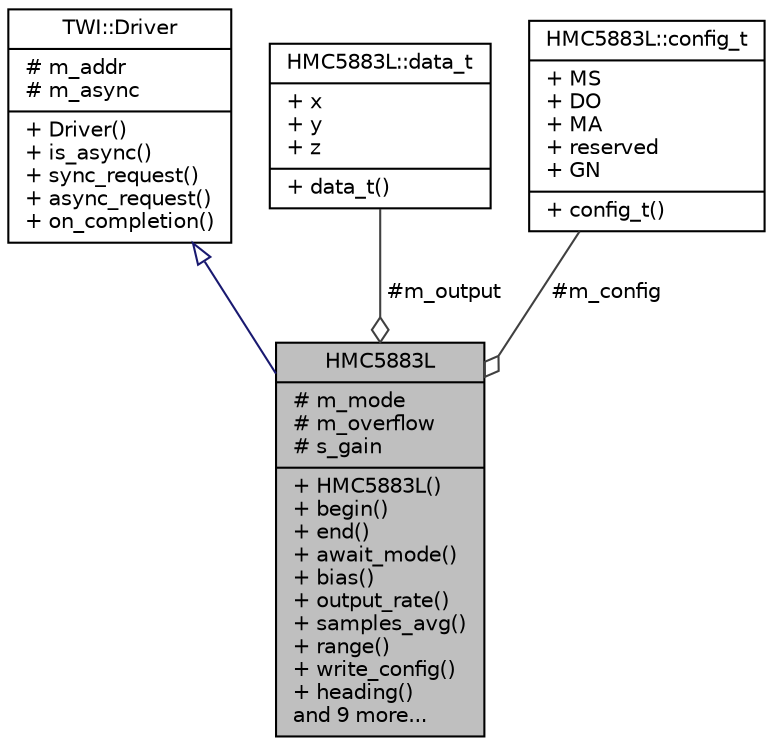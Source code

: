 digraph "HMC5883L"
{
  edge [fontname="Helvetica",fontsize="10",labelfontname="Helvetica",labelfontsize="10"];
  node [fontname="Helvetica",fontsize="10",shape=record];
  Node1 [label="{HMC5883L\n|# m_mode\l# m_overflow\l# s_gain\l|+ HMC5883L()\l+ begin()\l+ end()\l+ await_mode()\l+ bias()\l+ output_rate()\l+ samples_avg()\l+ range()\l+ write_config()\l+ heading()\land 9 more...\l}",height=0.2,width=0.4,color="black", fillcolor="grey75", style="filled", fontcolor="black"];
  Node2 -> Node1 [dir="back",color="midnightblue",fontsize="10",style="solid",arrowtail="onormal",fontname="Helvetica"];
  Node2 [label="{TWI::Driver\n|# m_addr\l# m_async\l|+ Driver()\l+ is_async()\l+ sync_request()\l+ async_request()\l+ on_completion()\l}",height=0.2,width=0.4,color="black", fillcolor="white", style="filled",URL="$dc/d02/classTWI_1_1Driver.html"];
  Node3 -> Node1 [color="grey25",fontsize="10",style="solid",label=" #m_output" ,arrowhead="odiamond",fontname="Helvetica"];
  Node3 [label="{HMC5883L::data_t\n|+ x\l+ y\l+ z\l|+ data_t()\l}",height=0.2,width=0.4,color="black", fillcolor="white", style="filled",URL="$dd/def/structHMC5883L_1_1data__t.html"];
  Node4 -> Node1 [color="grey25",fontsize="10",style="solid",label=" #m_config" ,arrowhead="odiamond",fontname="Helvetica"];
  Node4 [label="{HMC5883L::config_t\n|+ MS\l+ DO\l+ MA\l+ reserved\l+ GN\l|+ config_t()\l}",height=0.2,width=0.4,color="black", fillcolor="white", style="filled",URL="$d6/d45/structHMC5883L_1_1config__t.html"];
}
